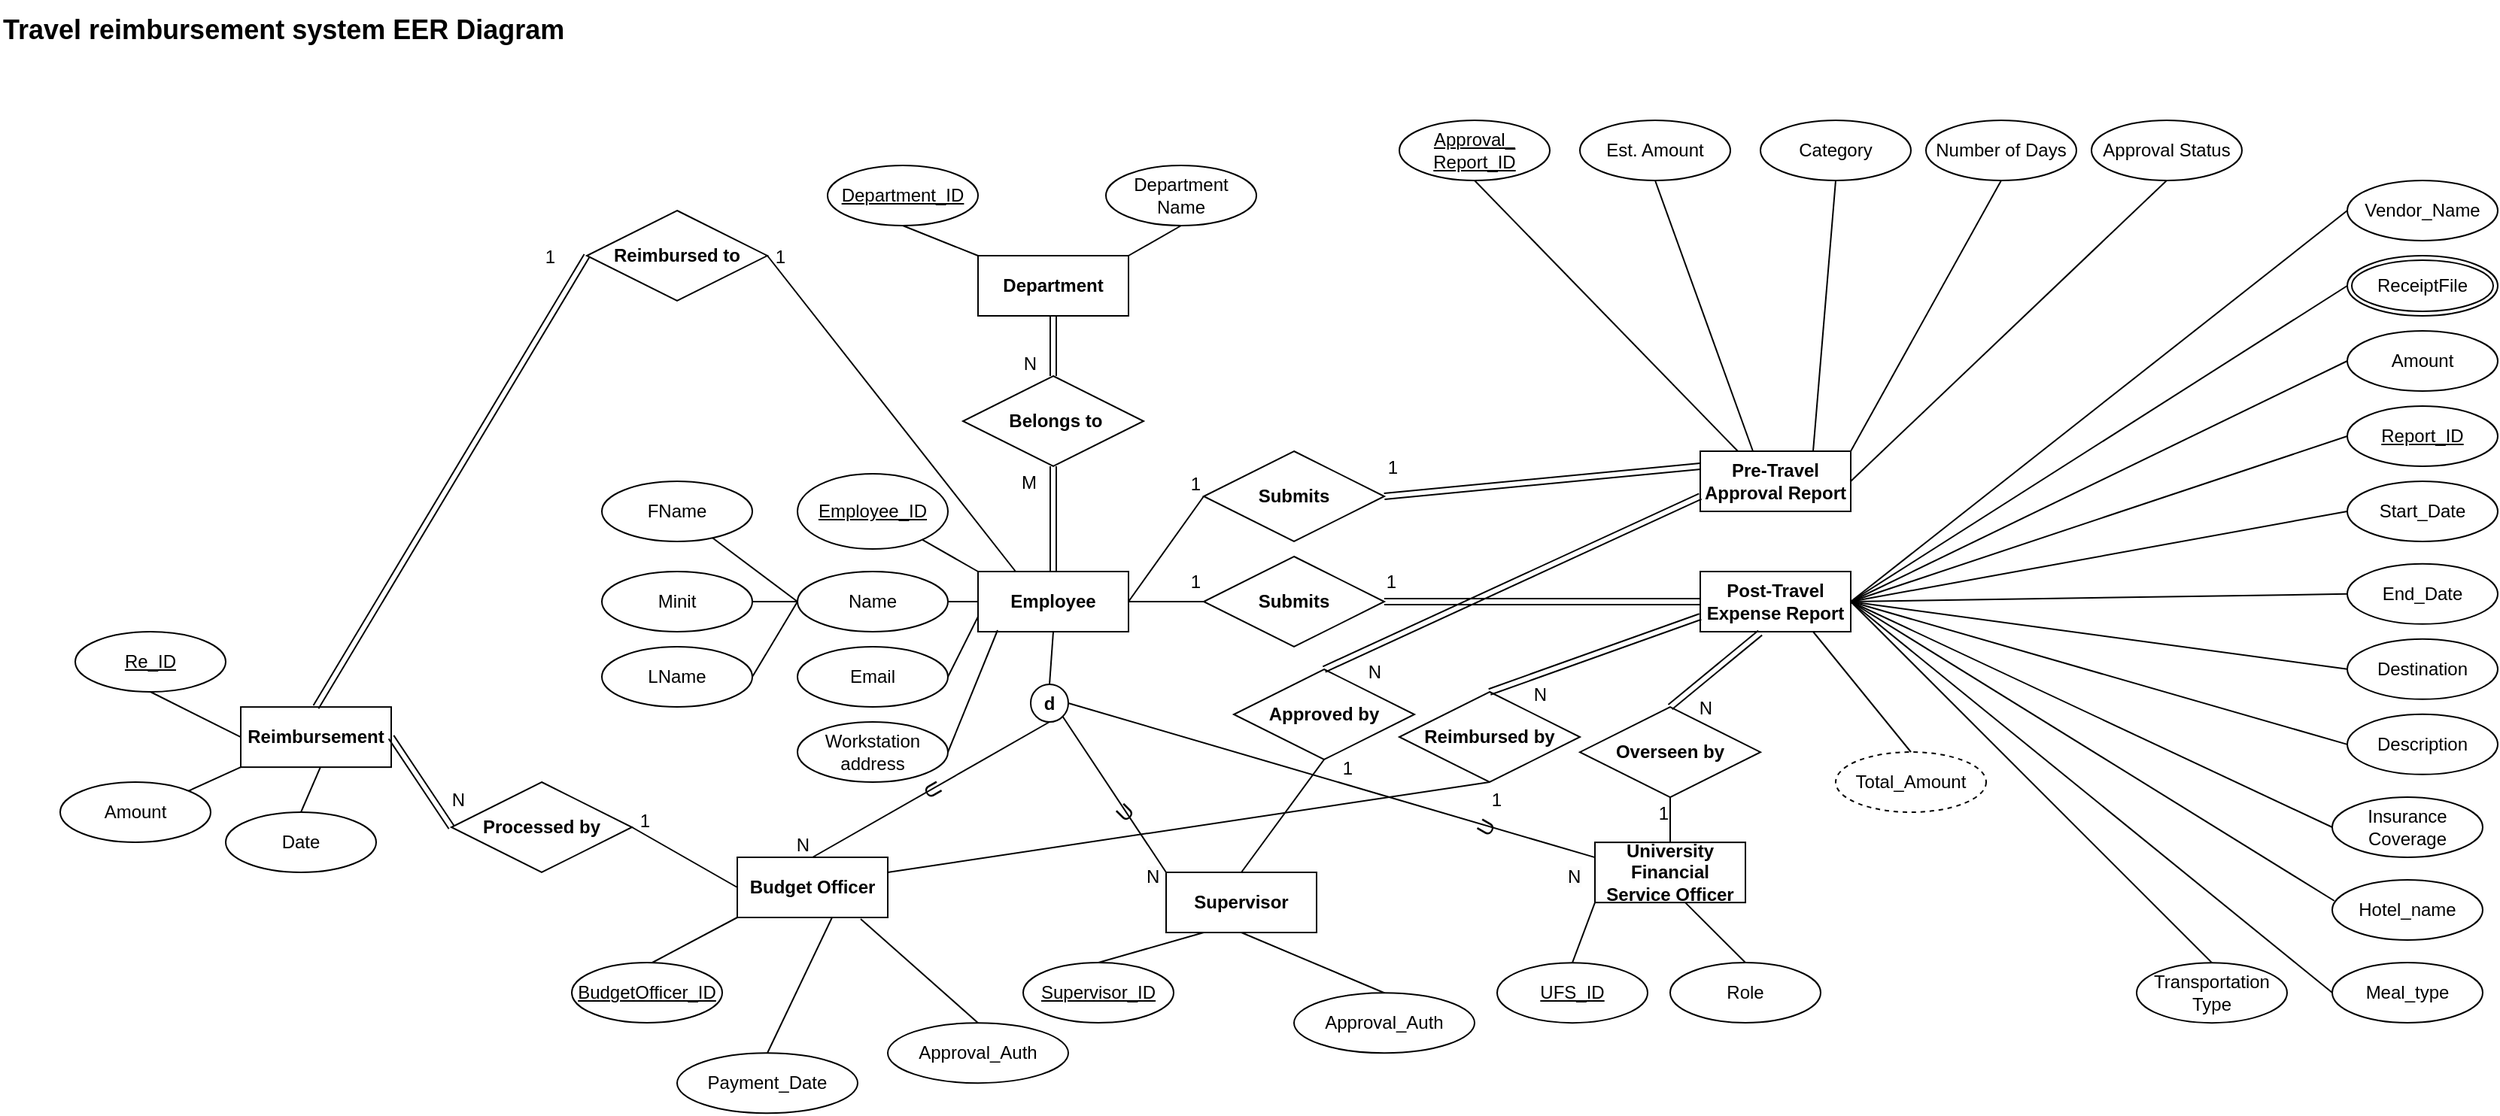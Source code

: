 <mxfile version="27.1.4">
  <diagram id="CxCAbdgytqC9yU9gBDsf" name="Page-1">
    <mxGraphModel grid="1" page="1" gridSize="10" guides="1" tooltips="1" connect="1" arrows="1" fold="1" pageScale="1" pageWidth="1920" pageHeight="1200" math="0" shadow="0">
      <root>
        <mxCell id="0" />
        <mxCell id="1" parent="0" />
        <mxCell id="dPON2WhHWiuS4glyOmXR-19" value="&lt;b&gt;University Financial Service Officer&lt;/b&gt;" style="whiteSpace=wrap;html=1;align=center;" vertex="1" parent="1">
          <mxGeometry x="1090" y="620.07" width="100" height="40" as="geometry" />
        </mxCell>
        <mxCell id="dPON2WhHWiuS4glyOmXR-20" value="&lt;b&gt;Employee&lt;/b&gt;" style="whiteSpace=wrap;html=1;align=center;" vertex="1" parent="1">
          <mxGeometry x="680" y="440" width="100" height="40" as="geometry" />
        </mxCell>
        <mxCell id="dPON2WhHWiuS4glyOmXR-21" value="&lt;b&gt;Budget Officer&lt;/b&gt;" style="whiteSpace=wrap;html=1;align=center;" vertex="1" parent="1">
          <mxGeometry x="520" y="630" width="100" height="40" as="geometry" />
        </mxCell>
        <mxCell id="dPON2WhHWiuS4glyOmXR-22" value="&lt;b&gt;Supervisor&lt;/b&gt;" style="whiteSpace=wrap;html=1;align=center;" vertex="1" parent="1">
          <mxGeometry x="805" y="640" width="100" height="40" as="geometry" />
        </mxCell>
        <mxCell id="dPON2WhHWiuS4glyOmXR-23" value="&lt;b&gt;Post-Travel Expense Report&lt;/b&gt;" style="whiteSpace=wrap;html=1;align=center;" vertex="1" parent="1">
          <mxGeometry x="1160" y="440" width="100" height="40" as="geometry" />
        </mxCell>
        <mxCell id="dPON2WhHWiuS4glyOmXR-27" value="&lt;b&gt;Submits&lt;/b&gt;" style="shape=rhombus;perimeter=rhombusPerimeter;whiteSpace=wrap;html=1;align=center;" vertex="1" parent="1">
          <mxGeometry x="830" y="430" width="120" height="60" as="geometry" />
        </mxCell>
        <mxCell id="dPON2WhHWiuS4glyOmXR-40" value="Employee_ID" style="ellipse;whiteSpace=wrap;html=1;align=center;fontStyle=4;" vertex="1" parent="1">
          <mxGeometry x="560" y="375" width="100" height="50" as="geometry" />
        </mxCell>
        <mxCell id="dPON2WhHWiuS4glyOmXR-41" value="" style="endArrow=none;html=1;rounded=0;entryX=0;entryY=0;entryDx=0;entryDy=0;" edge="1" parent="1" source="dPON2WhHWiuS4glyOmXR-40" target="dPON2WhHWiuS4glyOmXR-20">
          <mxGeometry relative="1" as="geometry">
            <mxPoint x="730" y="400" as="sourcePoint" />
            <mxPoint x="890" y="400" as="targetPoint" />
          </mxGeometry>
        </mxCell>
        <mxCell id="dPON2WhHWiuS4glyOmXR-44" value="" style="endArrow=none;html=1;rounded=0;exitX=0.9;exitY=0.5;exitDx=0;exitDy=0;exitPerimeter=0;" edge="1" parent="1" target="dPON2WhHWiuS4glyOmXR-20">
          <mxGeometry relative="1" as="geometry">
            <mxPoint x="640" y="460" as="sourcePoint" />
            <mxPoint x="820" y="510" as="targetPoint" />
          </mxGeometry>
        </mxCell>
        <mxCell id="dPON2WhHWiuS4glyOmXR-45" value="Name" style="ellipse;whiteSpace=wrap;html=1;align=center;" vertex="1" parent="1">
          <mxGeometry x="560" y="440" width="100" height="40" as="geometry" />
        </mxCell>
        <mxCell id="dPON2WhHWiuS4glyOmXR-46" value="FName" style="ellipse;whiteSpace=wrap;html=1;align=center;" vertex="1" parent="1">
          <mxGeometry x="430" y="380" width="100" height="40" as="geometry" />
        </mxCell>
        <mxCell id="dPON2WhHWiuS4glyOmXR-47" value="Minit" style="ellipse;whiteSpace=wrap;html=1;align=center;" vertex="1" parent="1">
          <mxGeometry x="430" y="440" width="100" height="40" as="geometry" />
        </mxCell>
        <mxCell id="dPON2WhHWiuS4glyOmXR-48" value="LName" style="ellipse;whiteSpace=wrap;html=1;align=center;" vertex="1" parent="1">
          <mxGeometry x="430" y="490" width="100" height="40" as="geometry" />
        </mxCell>
        <mxCell id="dPON2WhHWiuS4glyOmXR-49" value="" style="endArrow=none;html=1;rounded=0;entryX=0;entryY=0.5;entryDx=0;entryDy=0;" edge="1" parent="1" source="dPON2WhHWiuS4glyOmXR-46" target="dPON2WhHWiuS4glyOmXR-45">
          <mxGeometry relative="1" as="geometry">
            <mxPoint x="590" y="500" as="sourcePoint" />
            <mxPoint x="750" y="500" as="targetPoint" />
          </mxGeometry>
        </mxCell>
        <mxCell id="dPON2WhHWiuS4glyOmXR-50" value="" style="endArrow=none;html=1;rounded=0;exitX=1;exitY=0.5;exitDx=0;exitDy=0;" edge="1" parent="1" source="dPON2WhHWiuS4glyOmXR-47" target="dPON2WhHWiuS4glyOmXR-45">
          <mxGeometry relative="1" as="geometry">
            <mxPoint x="511" y="428" as="sourcePoint" />
            <mxPoint x="550" y="490" as="targetPoint" />
            <Array as="points" />
          </mxGeometry>
        </mxCell>
        <mxCell id="dPON2WhHWiuS4glyOmXR-51" value="" style="endArrow=none;html=1;rounded=0;entryX=0;entryY=0.5;entryDx=0;entryDy=0;exitX=1;exitY=0.5;exitDx=0;exitDy=0;" edge="1" parent="1" source="dPON2WhHWiuS4glyOmXR-48" target="dPON2WhHWiuS4glyOmXR-45">
          <mxGeometry relative="1" as="geometry">
            <mxPoint x="540" y="518" as="sourcePoint" />
            <mxPoint x="589" y="560" as="targetPoint" />
          </mxGeometry>
        </mxCell>
        <mxCell id="dPON2WhHWiuS4glyOmXR-52" value="Email" style="ellipse;whiteSpace=wrap;html=1;align=center;" vertex="1" parent="1">
          <mxGeometry x="560" y="490" width="100" height="40" as="geometry" />
        </mxCell>
        <mxCell id="dPON2WhHWiuS4glyOmXR-54" value="Workstation address" style="ellipse;whiteSpace=wrap;html=1;align=center;" vertex="1" parent="1">
          <mxGeometry x="560" y="540" width="100" height="40" as="geometry" />
        </mxCell>
        <mxCell id="dPON2WhHWiuS4glyOmXR-56" value="" style="endArrow=none;html=1;rounded=0;exitX=1;exitY=0.5;exitDx=0;exitDy=0;entryX=0;entryY=0.75;entryDx=0;entryDy=0;" edge="1" parent="1" source="dPON2WhHWiuS4glyOmXR-52" target="dPON2WhHWiuS4glyOmXR-20">
          <mxGeometry relative="1" as="geometry">
            <mxPoint x="580" y="540" as="sourcePoint" />
            <mxPoint x="740" y="540" as="targetPoint" />
          </mxGeometry>
        </mxCell>
        <mxCell id="dPON2WhHWiuS4glyOmXR-57" value="" style="endArrow=none;html=1;rounded=0;exitX=1;exitY=0.5;exitDx=0;exitDy=0;entryX=0.13;entryY=0.975;entryDx=0;entryDy=0;entryPerimeter=0;" edge="1" parent="1" source="dPON2WhHWiuS4glyOmXR-54" target="dPON2WhHWiuS4glyOmXR-20">
          <mxGeometry relative="1" as="geometry">
            <mxPoint x="550" y="579" as="sourcePoint" />
            <mxPoint x="710" y="579" as="targetPoint" />
          </mxGeometry>
        </mxCell>
        <mxCell id="dPON2WhHWiuS4glyOmXR-59" value="" style="endArrow=none;html=1;rounded=0;entryX=0;entryY=0.5;entryDx=0;entryDy=0;" edge="1" parent="1" target="dPON2WhHWiuS4glyOmXR-61">
          <mxGeometry relative="1" as="geometry">
            <mxPoint x="1260" y="460" as="sourcePoint" />
            <mxPoint x="1590" y="470" as="targetPoint" />
          </mxGeometry>
        </mxCell>
        <mxCell id="dPON2WhHWiuS4glyOmXR-61" value="Report_ID" style="ellipse;whiteSpace=wrap;html=1;align=center;fontStyle=4;" vertex="1" parent="1">
          <mxGeometry x="1590" y="330" width="100" height="40" as="geometry" />
        </mxCell>
        <mxCell id="dPON2WhHWiuS4glyOmXR-64" value="Start_Date" style="ellipse;whiteSpace=wrap;html=1;align=center;" vertex="1" parent="1">
          <mxGeometry x="1590" y="380" width="100" height="40" as="geometry" />
        </mxCell>
        <mxCell id="dPON2WhHWiuS4glyOmXR-66" value="End_Date" style="ellipse;whiteSpace=wrap;html=1;align=center;" vertex="1" parent="1">
          <mxGeometry x="1590" y="434.93" width="100" height="40" as="geometry" />
        </mxCell>
        <mxCell id="dPON2WhHWiuS4glyOmXR-67" value="Destination" style="ellipse;whiteSpace=wrap;html=1;align=center;" vertex="1" parent="1">
          <mxGeometry x="1590" y="484.93" width="100" height="40" as="geometry" />
        </mxCell>
        <mxCell id="dPON2WhHWiuS4glyOmXR-68" value="Description" style="ellipse;whiteSpace=wrap;html=1;align=center;" vertex="1" parent="1">
          <mxGeometry x="1590" y="534.93" width="100" height="40" as="geometry" />
        </mxCell>
        <mxCell id="dPON2WhHWiuS4glyOmXR-73" value="" style="endArrow=none;html=1;rounded=0;entryX=0;entryY=0.5;entryDx=0;entryDy=0;" edge="1" parent="1" target="dPON2WhHWiuS4glyOmXR-64">
          <mxGeometry relative="1" as="geometry">
            <mxPoint x="1260" y="460" as="sourcePoint" />
            <mxPoint x="1460" y="459.5" as="targetPoint" />
          </mxGeometry>
        </mxCell>
        <mxCell id="dPON2WhHWiuS4glyOmXR-75" value="" style="endArrow=none;html=1;rounded=0;exitX=1;exitY=0.5;exitDx=0;exitDy=0;entryX=0;entryY=0.5;entryDx=0;entryDy=0;" edge="1" parent="1" source="dPON2WhHWiuS4glyOmXR-23" target="dPON2WhHWiuS4glyOmXR-66">
          <mxGeometry relative="1" as="geometry">
            <mxPoint x="1150" y="549.5" as="sourcePoint" />
            <mxPoint x="1310" y="549.5" as="targetPoint" />
          </mxGeometry>
        </mxCell>
        <mxCell id="dPON2WhHWiuS4glyOmXR-76" value="" style="endArrow=none;html=1;rounded=0;exitX=1;exitY=0.5;exitDx=0;exitDy=0;entryX=0;entryY=0.5;entryDx=0;entryDy=0;" edge="1" parent="1" source="dPON2WhHWiuS4glyOmXR-23" target="dPON2WhHWiuS4glyOmXR-67">
          <mxGeometry relative="1" as="geometry">
            <mxPoint x="1090" y="539" as="sourcePoint" />
            <mxPoint x="1250" y="539" as="targetPoint" />
          </mxGeometry>
        </mxCell>
        <mxCell id="dPON2WhHWiuS4glyOmXR-77" value="" style="endArrow=none;html=1;rounded=0;exitX=1;exitY=0.5;exitDx=0;exitDy=0;entryX=0;entryY=0.5;entryDx=0;entryDy=0;" edge="1" parent="1" source="dPON2WhHWiuS4glyOmXR-23" target="dPON2WhHWiuS4glyOmXR-68">
          <mxGeometry relative="1" as="geometry">
            <mxPoint x="1100" y="520" as="sourcePoint" />
            <mxPoint x="1260" y="520" as="targetPoint" />
          </mxGeometry>
        </mxCell>
        <mxCell id="dPON2WhHWiuS4glyOmXR-87" value="" style="endArrow=none;html=1;rounded=0;entryX=0.5;entryY=0;entryDx=0;entryDy=0;exitX=0.5;exitY=1;exitDx=0;exitDy=0;" edge="1" parent="1" source="BCc5iCwTHxENzhBw9Z0v-34" target="dPON2WhHWiuS4glyOmXR-22">
          <mxGeometry relative="1" as="geometry">
            <mxPoint x="900" y="590" as="sourcePoint" />
            <mxPoint x="1180" y="580" as="targetPoint" />
            <Array as="points" />
          </mxGeometry>
        </mxCell>
        <mxCell id="dPON2WhHWiuS4glyOmXR-88" value="1" style="resizable=0;html=1;whiteSpace=wrap;align=right;verticalAlign=bottom;" connectable="0" vertex="1" parent="dPON2WhHWiuS4glyOmXR-87">
          <mxGeometry x="1" relative="1" as="geometry">
            <mxPoint x="75" y="-60" as="offset" />
          </mxGeometry>
        </mxCell>
        <mxCell id="dPON2WhHWiuS4glyOmXR-90" value="Supervisor_ID" style="ellipse;whiteSpace=wrap;html=1;align=center;fontStyle=4;" vertex="1" parent="1">
          <mxGeometry x="710" y="700" width="100" height="40" as="geometry" />
        </mxCell>
        <mxCell id="dPON2WhHWiuS4glyOmXR-93" value="Approval_Auth" style="ellipse;whiteSpace=wrap;html=1;align=center;" vertex="1" parent="1">
          <mxGeometry x="890" y="720.14" width="120" height="40" as="geometry" />
        </mxCell>
        <mxCell id="dPON2WhHWiuS4glyOmXR-94" value="" style="endArrow=none;html=1;rounded=0;entryX=0.5;entryY=0;entryDx=0;entryDy=0;exitX=0.5;exitY=1;exitDx=0;exitDy=0;" edge="1" parent="1" source="dPON2WhHWiuS4glyOmXR-96" target="dPON2WhHWiuS4glyOmXR-19">
          <mxGeometry relative="1" as="geometry">
            <mxPoint x="1020" y="560.07" as="sourcePoint" />
            <mxPoint x="1070" y="590.07" as="targetPoint" />
          </mxGeometry>
        </mxCell>
        <mxCell id="dPON2WhHWiuS4glyOmXR-95" value="1" style="resizable=0;html=1;whiteSpace=wrap;align=right;verticalAlign=bottom;" connectable="0" vertex="1" parent="dPON2WhHWiuS4glyOmXR-94">
          <mxGeometry x="1" relative="1" as="geometry">
            <mxPoint y="-11" as="offset" />
          </mxGeometry>
        </mxCell>
        <mxCell id="dPON2WhHWiuS4glyOmXR-96" value="&lt;b&gt;Overseen by&lt;/b&gt;" style="shape=rhombus;perimeter=rhombusPerimeter;whiteSpace=wrap;html=1;align=center;" vertex="1" parent="1">
          <mxGeometry x="1080" y="530.07" width="120" height="60" as="geometry" />
        </mxCell>
        <mxCell id="dPON2WhHWiuS4glyOmXR-100" value="UFS_ID" style="ellipse;whiteSpace=wrap;html=1;align=center;fontStyle=4;" vertex="1" parent="1">
          <mxGeometry x="1025" y="700.07" width="100" height="40" as="geometry" />
        </mxCell>
        <mxCell id="dPON2WhHWiuS4glyOmXR-116" value="Role" style="ellipse;whiteSpace=wrap;html=1;align=center;" vertex="1" parent="1">
          <mxGeometry x="1140" y="700" width="100" height="40" as="geometry" />
        </mxCell>
        <mxCell id="dPON2WhHWiuS4glyOmXR-150" value="BudgetOfficer_ID" style="ellipse;whiteSpace=wrap;html=1;align=center;fontStyle=4;" vertex="1" parent="1">
          <mxGeometry x="410" y="700" width="100" height="40" as="geometry" />
        </mxCell>
        <mxCell id="dPON2WhHWiuS4glyOmXR-152" value="Approval_Auth" style="ellipse;whiteSpace=wrap;html=1;align=center;" vertex="1" parent="1">
          <mxGeometry x="620" y="740.07" width="120" height="40" as="geometry" />
        </mxCell>
        <mxCell id="pXS2U-On0aij9POO2QEW-3" value="&lt;b&gt;d&lt;/b&gt;" style="ellipse;whiteSpace=wrap;html=1;aspect=fixed;" vertex="1" parent="1">
          <mxGeometry x="715" y="515" width="25" height="25" as="geometry" />
        </mxCell>
        <mxCell id="pXS2U-On0aij9POO2QEW-9" value="" style="endArrow=none;html=1;rounded=0;exitX=0.5;exitY=1;exitDx=0;exitDy=0;entryX=0.5;entryY=0;entryDx=0;entryDy=0;" edge="1" parent="1" source="pXS2U-On0aij9POO2QEW-3" target="dPON2WhHWiuS4glyOmXR-21">
          <mxGeometry relative="1" as="geometry">
            <mxPoint x="1209" y="399" as="sourcePoint" />
            <mxPoint x="800" y="560" as="targetPoint" />
          </mxGeometry>
        </mxCell>
        <mxCell id="pXS2U-On0aij9POO2QEW-10" value="" style="resizable=0;html=1;whiteSpace=wrap;align=left;verticalAlign=bottom;" connectable="0" vertex="1" parent="pXS2U-On0aij9POO2QEW-9">
          <mxGeometry x="-1" relative="1" as="geometry" />
        </mxCell>
        <mxCell id="pXS2U-On0aij9POO2QEW-11" value="N" style="resizable=0;html=1;whiteSpace=wrap;align=right;verticalAlign=bottom;" connectable="0" vertex="1" parent="pXS2U-On0aij9POO2QEW-9">
          <mxGeometry x="1" relative="1" as="geometry" />
        </mxCell>
        <mxCell id="pXS2U-On0aij9POO2QEW-12" value="" style="endArrow=none;html=1;rounded=0;entryX=0;entryY=0;entryDx=0;entryDy=0;" edge="1" parent="1" target="dPON2WhHWiuS4glyOmXR-22">
          <mxGeometry relative="1" as="geometry">
            <mxPoint x="736" y="536" as="sourcePoint" />
            <mxPoint x="1120" y="720" as="targetPoint" />
          </mxGeometry>
        </mxCell>
        <mxCell id="pXS2U-On0aij9POO2QEW-13" value="&lt;font style=&quot;font-size: 14px;&quot;&gt;U&lt;/font&gt;" style="text;html=1;align=center;verticalAlign=middle;whiteSpace=wrap;rounded=0;rotation=60;" vertex="1" parent="1">
          <mxGeometry x="610" y="550.07" width="80" height="70" as="geometry" />
        </mxCell>
        <mxCell id="BCc5iCwTHxENzhBw9Z0v-1" value="&lt;b&gt;&amp;nbsp;Belongs to&lt;/b&gt;" style="shape=rhombus;perimeter=rhombusPerimeter;whiteSpace=wrap;html=1;align=center;" vertex="1" parent="1">
          <mxGeometry x="670" y="310" width="120" height="60" as="geometry" />
        </mxCell>
        <mxCell id="BCc5iCwTHxENzhBw9Z0v-7" value="&lt;b&gt;Department&lt;/b&gt;" style="whiteSpace=wrap;html=1;align=center;" vertex="1" parent="1">
          <mxGeometry x="680" y="230" width="100" height="40" as="geometry" />
        </mxCell>
        <mxCell id="BCc5iCwTHxENzhBw9Z0v-8" value="&lt;u&gt;Department_ID&lt;/u&gt;" style="ellipse;whiteSpace=wrap;html=1;align=center;" vertex="1" parent="1">
          <mxGeometry x="580" y="170" width="100" height="40" as="geometry" />
        </mxCell>
        <mxCell id="BCc5iCwTHxENzhBw9Z0v-9" value="Department&lt;div&gt;Name&lt;/div&gt;" style="ellipse;whiteSpace=wrap;html=1;align=center;" vertex="1" parent="1">
          <mxGeometry x="765" y="170" width="100" height="40" as="geometry" />
        </mxCell>
        <mxCell id="BCc5iCwTHxENzhBw9Z0v-12" value="" style="endArrow=none;html=1;rounded=0;entryX=0.5;entryY=1;entryDx=0;entryDy=0;exitX=1;exitY=0;exitDx=0;exitDy=0;" edge="1" parent="1" source="BCc5iCwTHxENzhBw9Z0v-7" target="BCc5iCwTHxENzhBw9Z0v-9">
          <mxGeometry relative="1" as="geometry">
            <mxPoint x="780" y="290" as="sourcePoint" />
            <mxPoint x="940" y="290" as="targetPoint" />
          </mxGeometry>
        </mxCell>
        <mxCell id="BCc5iCwTHxENzhBw9Z0v-13" value="" style="endArrow=none;html=1;rounded=0;entryX=0.5;entryY=1;entryDx=0;entryDy=0;exitX=0;exitY=0;exitDx=0;exitDy=0;" edge="1" parent="1" source="BCc5iCwTHxENzhBw9Z0v-7" target="BCc5iCwTHxENzhBw9Z0v-8">
          <mxGeometry relative="1" as="geometry">
            <mxPoint x="790" y="240" as="sourcePoint" />
            <mxPoint x="825" y="220" as="targetPoint" />
          </mxGeometry>
        </mxCell>
        <mxCell id="BCc5iCwTHxENzhBw9Z0v-14" value="" style="endArrow=none;html=1;rounded=0;exitX=1;exitY=0.5;exitDx=0;exitDy=0;entryX=0;entryY=1;entryDx=0;entryDy=0;" edge="1" parent="1" target="dPON2WhHWiuS4glyOmXR-21">
          <mxGeometry relative="1" as="geometry">
            <mxPoint x="463.5" y="700" as="sourcePoint" />
            <mxPoint x="496.5" y="619" as="targetPoint" />
          </mxGeometry>
        </mxCell>
        <mxCell id="BCc5iCwTHxENzhBw9Z0v-16" value="" style="endArrow=none;html=1;rounded=0;exitX=0.5;exitY=0;exitDx=0;exitDy=0;entryX=0.82;entryY=1.025;entryDx=0;entryDy=0;entryPerimeter=0;" edge="1" parent="1" source="dPON2WhHWiuS4glyOmXR-152" target="dPON2WhHWiuS4glyOmXR-21">
          <mxGeometry relative="1" as="geometry">
            <mxPoint x="483.5" y="720" as="sourcePoint" />
            <mxPoint x="540" y="690" as="targetPoint" />
          </mxGeometry>
        </mxCell>
        <mxCell id="BCc5iCwTHxENzhBw9Z0v-31" value="&lt;font style=&quot;font-size: 14px;&quot;&gt;U&lt;/font&gt;" style="text;html=1;align=center;verticalAlign=middle;whiteSpace=wrap;rounded=0;rotation=-45;" vertex="1" parent="1">
          <mxGeometry x="745" y="565" width="65" height="70" as="geometry" />
        </mxCell>
        <mxCell id="BCc5iCwTHxENzhBw9Z0v-34" value="&lt;b&gt;Approved by&lt;/b&gt;" style="shape=rhombus;perimeter=rhombusPerimeter;whiteSpace=wrap;html=1;align=center;" vertex="1" parent="1">
          <mxGeometry x="850" y="505" width="120" height="60" as="geometry" />
        </mxCell>
        <mxCell id="BCc5iCwTHxENzhBw9Z0v-39" value="" style="endArrow=none;html=1;rounded=0;exitX=0.5;exitY=0;exitDx=0;exitDy=0;entryX=0.25;entryY=1;entryDx=0;entryDy=0;" edge="1" parent="1" source="dPON2WhHWiuS4glyOmXR-90" target="dPON2WhHWiuS4glyOmXR-22">
          <mxGeometry relative="1" as="geometry">
            <mxPoint x="650" y="760" as="sourcePoint" />
            <mxPoint x="612" y="681" as="targetPoint" />
          </mxGeometry>
        </mxCell>
        <mxCell id="BCc5iCwTHxENzhBw9Z0v-43" value="&lt;span style=&quot;color: rgb(0, 0, 0); font-family: Helvetica; font-size: 12px; font-style: normal; font-variant-ligatures: normal; font-variant-caps: normal; font-weight: 400; letter-spacing: normal; orphans: 2; text-align: right; text-indent: 0px; text-transform: none; widows: 2; word-spacing: 0px; -webkit-text-stroke-width: 0px; white-space: nowrap; background-color: rgb(251, 251, 251); text-decoration-thickness: initial; text-decoration-style: initial; text-decoration-color: initial; float: none; display: inline !important;&quot;&gt;N&lt;/span&gt;" style="text;whiteSpace=wrap;html=1;" vertex="1" parent="1">
          <mxGeometry x="790" y="628.74" width="40" height="40" as="geometry" />
        </mxCell>
        <mxCell id="BCc5iCwTHxENzhBw9Z0v-44" value="" style="resizable=0;html=1;whiteSpace=wrap;align=right;verticalAlign=bottom;" connectable="0" vertex="1" parent="1">
          <mxGeometry x="579.707" y="640.137" as="geometry">
            <mxPoint x="5" y="9" as="offset" />
          </mxGeometry>
        </mxCell>
        <mxCell id="BCc5iCwTHxENzhBw9Z0v-47" value="" style="endArrow=none;html=1;rounded=0;exitX=0.5;exitY=0;exitDx=0;exitDy=0;entryX=0.5;entryY=1;entryDx=0;entryDy=0;" edge="1" parent="1" source="dPON2WhHWiuS4glyOmXR-93" target="dPON2WhHWiuS4glyOmXR-22">
          <mxGeometry relative="1" as="geometry">
            <mxPoint x="820" y="760" as="sourcePoint" />
            <mxPoint x="858" y="678" as="targetPoint" />
          </mxGeometry>
        </mxCell>
        <mxCell id="BCc5iCwTHxENzhBw9Z0v-50" value="" style="endArrow=none;html=1;rounded=0;exitX=1;exitY=0.5;exitDx=0;exitDy=0;" edge="1" parent="1" source="dPON2WhHWiuS4glyOmXR-20" target="dPON2WhHWiuS4glyOmXR-27">
          <mxGeometry relative="1" as="geometry">
            <mxPoint x="870" y="560" as="sourcePoint" />
            <mxPoint x="1030" y="560" as="targetPoint" />
          </mxGeometry>
        </mxCell>
        <mxCell id="BCc5iCwTHxENzhBw9Z0v-51" value="1" style="resizable=0;html=1;whiteSpace=wrap;align=right;verticalAlign=bottom;" connectable="0" vertex="1" parent="BCc5iCwTHxENzhBw9Z0v-50">
          <mxGeometry x="1" relative="1" as="geometry">
            <mxPoint x="-1" y="-5" as="offset" />
          </mxGeometry>
        </mxCell>
        <mxCell id="BCc5iCwTHxENzhBw9Z0v-54" value="" style="endArrow=none;html=1;rounded=0;exitX=0;exitY=1;exitDx=0;exitDy=0;entryX=0.5;entryY=0;entryDx=0;entryDy=0;" edge="1" parent="1" source="dPON2WhHWiuS4glyOmXR-19" target="dPON2WhHWiuS4glyOmXR-100">
          <mxGeometry relative="1" as="geometry">
            <mxPoint x="800" y="710.07" as="sourcePoint" />
            <mxPoint x="960" y="710.07" as="targetPoint" />
          </mxGeometry>
        </mxCell>
        <mxCell id="BCc5iCwTHxENzhBw9Z0v-57" value="" style="endArrow=none;html=1;rounded=0;entryX=0.5;entryY=0;entryDx=0;entryDy=0;" edge="1" parent="1" target="dPON2WhHWiuS4glyOmXR-116">
          <mxGeometry relative="1" as="geometry">
            <mxPoint x="1150" y="660.07" as="sourcePoint" />
            <mxPoint x="1110" y="710.07" as="targetPoint" />
          </mxGeometry>
        </mxCell>
        <mxCell id="BCc5iCwTHxENzhBw9Z0v-165" value="" style="endArrow=none;html=1;rounded=0;entryX=0.5;entryY=0;entryDx=0;entryDy=0;" edge="1" parent="1">
          <mxGeometry relative="1" as="geometry">
            <mxPoint x="583" y="670" as="sourcePoint" />
            <mxPoint x="540" y="760.14" as="targetPoint" />
          </mxGeometry>
        </mxCell>
        <mxCell id="BCc5iCwTHxENzhBw9Z0v-172" value="Payment_Date" style="ellipse;whiteSpace=wrap;html=1;align=center;" vertex="1" parent="1">
          <mxGeometry x="480" y="760.14" width="120" height="40" as="geometry" />
        </mxCell>
        <mxCell id="BCc5iCwTHxENzhBw9Z0v-184" value="Total_Amount" style="ellipse;whiteSpace=wrap;html=1;align=center;dashed=1;" vertex="1" parent="1">
          <mxGeometry x="1250" y="560" width="100" height="40" as="geometry" />
        </mxCell>
        <mxCell id="BCc5iCwTHxENzhBw9Z0v-186" value="" style="endArrow=none;html=1;rounded=0;exitX=0.75;exitY=1;exitDx=0;exitDy=0;entryX=0.5;entryY=0;entryDx=0;entryDy=0;" edge="1" parent="1" source="dPON2WhHWiuS4glyOmXR-23" target="BCc5iCwTHxENzhBw9Z0v-184">
          <mxGeometry relative="1" as="geometry">
            <mxPoint x="835" y="970" as="sourcePoint" />
            <mxPoint x="845" y="1023" as="targetPoint" />
          </mxGeometry>
        </mxCell>
        <mxCell id="vq4TZRUGFPDI1EXtJv9L-1" value="" style="endArrow=none;html=1;rounded=0;exitX=0.5;exitY=1;exitDx=0;exitDy=0;entryX=0.5;entryY=0;entryDx=0;entryDy=0;" edge="1" parent="1" source="dPON2WhHWiuS4glyOmXR-20" target="pXS2U-On0aij9POO2QEW-3">
          <mxGeometry relative="1" as="geometry">
            <mxPoint x="1100" y="490" as="sourcePoint" />
            <mxPoint x="1260" y="490" as="targetPoint" />
          </mxGeometry>
        </mxCell>
        <mxCell id="vq4TZRUGFPDI1EXtJv9L-5" value="Amount" style="ellipse;whiteSpace=wrap;html=1;align=center;" vertex="1" parent="1">
          <mxGeometry x="1590" y="280" width="100" height="40" as="geometry" />
        </mxCell>
        <mxCell id="vq4TZRUGFPDI1EXtJv9L-6" value="&lt;b&gt;Pre-Travel Approval Report&lt;/b&gt;" style="whiteSpace=wrap;html=1;align=center;" vertex="1" parent="1">
          <mxGeometry x="1160" y="360" width="100" height="40" as="geometry" />
        </mxCell>
        <mxCell id="vq4TZRUGFPDI1EXtJv9L-29" value="" style="endArrow=none;html=1;rounded=0;entryX=0.013;entryY=0.347;entryDx=0;entryDy=0;exitX=1;exitY=0.5;exitDx=0;exitDy=0;entryPerimeter=0;" edge="1" parent="1" source="dPON2WhHWiuS4glyOmXR-23" target="RIepBf3kkHJ-XKtAT26h-1">
          <mxGeometry relative="1" as="geometry">
            <mxPoint x="1560" y="700" as="sourcePoint" />
            <mxPoint x="1905" y="103" as="targetPoint" />
          </mxGeometry>
        </mxCell>
        <mxCell id="vq4TZRUGFPDI1EXtJv9L-32" value="Vendor_Name" style="ellipse;whiteSpace=wrap;html=1;align=center;" vertex="1" parent="1">
          <mxGeometry x="1590" y="180.0" width="100" height="40" as="geometry" />
        </mxCell>
        <mxCell id="vq4TZRUGFPDI1EXtJv9L-50" value="Insurance Coverage" style="ellipse;whiteSpace=wrap;html=1;align=center;" vertex="1" parent="1">
          <mxGeometry x="1580" y="590.0" width="100" height="40" as="geometry" />
        </mxCell>
        <mxCell id="vq4TZRUGFPDI1EXtJv9L-53" value="" style="endArrow=none;html=1;rounded=0;entryX=0;entryY=0.5;entryDx=0;entryDy=0;" edge="1" parent="1" target="vq4TZRUGFPDI1EXtJv9L-50">
          <mxGeometry relative="1" as="geometry">
            <mxPoint x="1260" y="460" as="sourcePoint" />
            <mxPoint x="1590" y="565" as="targetPoint" />
          </mxGeometry>
        </mxCell>
        <mxCell id="vq4TZRUGFPDI1EXtJv9L-56" value="" style="endArrow=none;html=1;rounded=0;entryX=0;entryY=0.5;entryDx=0;entryDy=0;" edge="1" parent="1" target="vq4TZRUGFPDI1EXtJv9L-32">
          <mxGeometry relative="1" as="geometry">
            <mxPoint x="1260" y="460" as="sourcePoint" />
            <mxPoint x="1465" y="230" as="targetPoint" />
          </mxGeometry>
        </mxCell>
        <mxCell id="vq4TZRUGFPDI1EXtJv9L-61" value="ReceiptFile" style="ellipse;shape=doubleEllipse;margin=3;whiteSpace=wrap;html=1;align=center;" vertex="1" parent="1">
          <mxGeometry x="1590" y="230" width="100" height="40" as="geometry" />
        </mxCell>
        <mxCell id="vq4TZRUGFPDI1EXtJv9L-64" value="" style="endArrow=none;html=1;rounded=0;entryX=0;entryY=0.5;entryDx=0;entryDy=0;" edge="1" parent="1" target="vq4TZRUGFPDI1EXtJv9L-5">
          <mxGeometry relative="1" as="geometry">
            <mxPoint x="1260" y="460" as="sourcePoint" />
            <mxPoint x="1590" y="310" as="targetPoint" />
          </mxGeometry>
        </mxCell>
        <mxCell id="vq4TZRUGFPDI1EXtJv9L-79" value="" style="endArrow=none;html=1;rounded=0;entryX=0;entryY=0.5;entryDx=0;entryDy=0;" edge="1" parent="1" target="vq4TZRUGFPDI1EXtJv9L-61">
          <mxGeometry relative="1" as="geometry">
            <mxPoint x="1260" y="460" as="sourcePoint" />
            <mxPoint x="1590" y="260" as="targetPoint" />
          </mxGeometry>
        </mxCell>
        <mxCell id="vq4TZRUGFPDI1EXtJv9L-80" value="" style="endArrow=none;html=1;rounded=0;entryX=0;entryY=0.25;entryDx=0;entryDy=0;exitX=1;exitY=0.5;exitDx=0;exitDy=0;" edge="1" parent="1" source="pXS2U-On0aij9POO2QEW-3" target="dPON2WhHWiuS4glyOmXR-19">
          <mxGeometry relative="1" as="geometry">
            <mxPoint x="985.5" y="538.07" as="sourcePoint" />
            <mxPoint x="1054.5" y="632.07" as="targetPoint" />
          </mxGeometry>
        </mxCell>
        <mxCell id="vq4TZRUGFPDI1EXtJv9L-81" value="&lt;font style=&quot;font-size: 14px;&quot;&gt;U&lt;/font&gt;" style="text;html=1;align=center;verticalAlign=middle;whiteSpace=wrap;rounded=0;rotation=-60;" vertex="1" parent="1">
          <mxGeometry x="985" y="575" width="65" height="70" as="geometry" />
        </mxCell>
        <mxCell id="vq4TZRUGFPDI1EXtJv9L-84" value="Number of Days" style="ellipse;whiteSpace=wrap;html=1;align=center;" vertex="1" parent="1">
          <mxGeometry x="1310" y="140" width="100" height="40" as="geometry" />
        </mxCell>
        <mxCell id="vq4TZRUGFPDI1EXtJv9L-85" value="Category" style="ellipse;whiteSpace=wrap;html=1;align=center;" vertex="1" parent="1">
          <mxGeometry x="1200" y="140" width="100" height="40" as="geometry" />
        </mxCell>
        <mxCell id="vq4TZRUGFPDI1EXtJv9L-87" value="Est. Amount" style="ellipse;whiteSpace=wrap;html=1;align=center;" vertex="1" parent="1">
          <mxGeometry x="1080" y="140" width="100" height="40" as="geometry" />
        </mxCell>
        <mxCell id="vq4TZRUGFPDI1EXtJv9L-88" value="&lt;u&gt;Approval_&lt;/u&gt;&lt;div&gt;&lt;u&gt;Report_ID&lt;/u&gt;&lt;/div&gt;" style="ellipse;whiteSpace=wrap;html=1;align=center;" vertex="1" parent="1">
          <mxGeometry x="960" y="140" width="100" height="40" as="geometry" />
        </mxCell>
        <mxCell id="vq4TZRUGFPDI1EXtJv9L-92" value="" style="endArrow=none;html=1;rounded=0;entryX=0.5;entryY=1;entryDx=0;entryDy=0;exitX=0.25;exitY=0;exitDx=0;exitDy=0;" edge="1" parent="1" source="vq4TZRUGFPDI1EXtJv9L-6" target="vq4TZRUGFPDI1EXtJv9L-88">
          <mxGeometry relative="1" as="geometry">
            <mxPoint x="1270" y="470" as="sourcePoint" />
            <mxPoint x="1475" y="251" as="targetPoint" />
          </mxGeometry>
        </mxCell>
        <mxCell id="vq4TZRUGFPDI1EXtJv9L-93" value="" style="endArrow=none;html=1;rounded=0;entryX=0.5;entryY=1;entryDx=0;entryDy=0;" edge="1" parent="1" target="vq4TZRUGFPDI1EXtJv9L-87">
          <mxGeometry relative="1" as="geometry">
            <mxPoint x="1195" y="360" as="sourcePoint" />
            <mxPoint x="1260" y="130" as="targetPoint" />
          </mxGeometry>
        </mxCell>
        <mxCell id="vq4TZRUGFPDI1EXtJv9L-95" value="" style="endArrow=none;html=1;rounded=0;entryX=0.5;entryY=1;entryDx=0;entryDy=0;exitX=0.75;exitY=0;exitDx=0;exitDy=0;" edge="1" parent="1" source="vq4TZRUGFPDI1EXtJv9L-6" target="vq4TZRUGFPDI1EXtJv9L-85">
          <mxGeometry relative="1" as="geometry">
            <mxPoint x="1215" y="390" as="sourcePoint" />
            <mxPoint x="1280" y="150" as="targetPoint" />
          </mxGeometry>
        </mxCell>
        <mxCell id="vq4TZRUGFPDI1EXtJv9L-96" value="" style="endArrow=none;html=1;rounded=0;entryX=0.5;entryY=1;entryDx=0;entryDy=0;exitX=1;exitY=0;exitDx=0;exitDy=0;" edge="1" parent="1" source="vq4TZRUGFPDI1EXtJv9L-6" target="vq4TZRUGFPDI1EXtJv9L-84">
          <mxGeometry relative="1" as="geometry">
            <mxPoint x="1225" y="400" as="sourcePoint" />
            <mxPoint x="1290" y="160" as="targetPoint" />
          </mxGeometry>
        </mxCell>
        <mxCell id="vq4TZRUGFPDI1EXtJv9L-101" value="&lt;b&gt;Reimbursed by&lt;/b&gt;" style="shape=rhombus;perimeter=rhombusPerimeter;whiteSpace=wrap;html=1;align=center;" vertex="1" parent="1">
          <mxGeometry x="960" y="520" width="120" height="60" as="geometry" />
        </mxCell>
        <mxCell id="vq4TZRUGFPDI1EXtJv9L-104" value="" style="endArrow=none;html=1;rounded=0;entryX=1;entryY=0.25;entryDx=0;entryDy=0;exitX=0.5;exitY=1;exitDx=0;exitDy=0;" edge="1" parent="1" source="vq4TZRUGFPDI1EXtJv9L-101" target="dPON2WhHWiuS4glyOmXR-21">
          <mxGeometry relative="1" as="geometry">
            <mxPoint x="865" y="590" as="sourcePoint" />
            <mxPoint x="865" y="640" as="targetPoint" />
            <Array as="points" />
          </mxGeometry>
        </mxCell>
        <mxCell id="vq4TZRUGFPDI1EXtJv9L-105" value="1" style="resizable=0;html=1;whiteSpace=wrap;align=right;verticalAlign=bottom;" connectable="0" vertex="1" parent="vq4TZRUGFPDI1EXtJv9L-104">
          <mxGeometry x="1" relative="1" as="geometry">
            <mxPoint x="410" y="-40" as="offset" />
          </mxGeometry>
        </mxCell>
        <mxCell id="vq4TZRUGFPDI1EXtJv9L-112" value="Approval Status" style="ellipse;whiteSpace=wrap;html=1;align=center;" vertex="1" parent="1">
          <mxGeometry x="1420" y="140" width="100" height="40" as="geometry" />
        </mxCell>
        <mxCell id="vq4TZRUGFPDI1EXtJv9L-113" value="" style="endArrow=none;html=1;rounded=0;entryX=0.5;entryY=1;entryDx=0;entryDy=0;exitX=1;exitY=0.5;exitDx=0;exitDy=0;" edge="1" parent="1" source="vq4TZRUGFPDI1EXtJv9L-6" target="vq4TZRUGFPDI1EXtJv9L-112">
          <mxGeometry relative="1" as="geometry">
            <mxPoint x="1270" y="370" as="sourcePoint" />
            <mxPoint x="1525" y="114" as="targetPoint" />
          </mxGeometry>
        </mxCell>
        <mxCell id="RIepBf3kkHJ-XKtAT26h-1" value="Hotel_name" style="ellipse;whiteSpace=wrap;html=1;align=center;" vertex="1" parent="1">
          <mxGeometry x="1580" y="645.0" width="100" height="40" as="geometry" />
        </mxCell>
        <mxCell id="RIepBf3kkHJ-XKtAT26h-2" value="Meal_type" style="ellipse;whiteSpace=wrap;html=1;align=center;" vertex="1" parent="1">
          <mxGeometry x="1580" y="700.0" width="100" height="40" as="geometry" />
        </mxCell>
        <mxCell id="RIepBf3kkHJ-XKtAT26h-3" value="" style="endArrow=none;html=1;rounded=0;entryX=0;entryY=0.5;entryDx=0;entryDy=0;" edge="1" parent="1" target="RIepBf3kkHJ-XKtAT26h-2">
          <mxGeometry relative="1" as="geometry">
            <mxPoint x="1260" y="460" as="sourcePoint" />
            <mxPoint x="1591" y="669" as="targetPoint" />
          </mxGeometry>
        </mxCell>
        <mxCell id="RIepBf3kkHJ-XKtAT26h-4" value="Transportation&lt;div&gt;Type&lt;/div&gt;" style="ellipse;whiteSpace=wrap;html=1;align=center;" vertex="1" parent="1">
          <mxGeometry x="1450" y="700.07" width="100" height="40" as="geometry" />
        </mxCell>
        <mxCell id="RIepBf3kkHJ-XKtAT26h-5" value="" style="endArrow=none;html=1;rounded=0;entryX=0.5;entryY=0;entryDx=0;entryDy=0;exitX=1;exitY=0.5;exitDx=0;exitDy=0;" edge="1" parent="1" source="dPON2WhHWiuS4glyOmXR-23" target="RIepBf3kkHJ-XKtAT26h-4">
          <mxGeometry relative="1" as="geometry">
            <mxPoint x="1270" y="470" as="sourcePoint" />
            <mxPoint x="1590" y="730" as="targetPoint" />
          </mxGeometry>
        </mxCell>
        <mxCell id="RIepBf3kkHJ-XKtAT26h-7" value="&lt;span style=&quot;color: rgb(0, 0, 0); font-family: Helvetica; font-size: 12px; font-style: normal; font-variant-ligatures: normal; font-variant-caps: normal; font-weight: 400; letter-spacing: normal; orphans: 2; text-align: right; text-indent: 0px; text-transform: none; widows: 2; word-spacing: 0px; -webkit-text-stroke-width: 0px; white-space: nowrap; background-color: rgb(251, 251, 251); text-decoration-thickness: initial; text-decoration-style: initial; text-decoration-color: initial; float: none; display: inline !important;&quot;&gt;N&lt;/span&gt;" style="text;whiteSpace=wrap;html=1;" vertex="1" parent="1">
          <mxGeometry x="1070" y="628.74" width="40" height="40" as="geometry" />
        </mxCell>
        <mxCell id="RIepBf3kkHJ-XKtAT26h-8" value="&lt;b&gt;Submits&lt;/b&gt;" style="shape=rhombus;perimeter=rhombusPerimeter;whiteSpace=wrap;html=1;align=center;" vertex="1" parent="1">
          <mxGeometry x="830" y="360" width="120" height="60" as="geometry" />
        </mxCell>
        <mxCell id="RIepBf3kkHJ-XKtAT26h-9" value="" style="endArrow=none;html=1;rounded=0;exitX=1;exitY=0.5;exitDx=0;exitDy=0;entryX=0;entryY=0.5;entryDx=0;entryDy=0;" edge="1" parent="1" source="dPON2WhHWiuS4glyOmXR-20" target="RIepBf3kkHJ-XKtAT26h-8">
          <mxGeometry relative="1" as="geometry">
            <mxPoint x="790" y="470" as="sourcePoint" />
            <mxPoint x="840" y="470" as="targetPoint" />
          </mxGeometry>
        </mxCell>
        <mxCell id="RIepBf3kkHJ-XKtAT26h-10" value="1" style="resizable=0;html=1;whiteSpace=wrap;align=right;verticalAlign=bottom;" connectable="0" vertex="1" parent="RIepBf3kkHJ-XKtAT26h-9">
          <mxGeometry x="1" relative="1" as="geometry">
            <mxPoint as="offset" />
          </mxGeometry>
        </mxCell>
        <mxCell id="RIepBf3kkHJ-XKtAT26h-14" value="" style="shape=link;html=1;rounded=0;entryX=0;entryY=0.25;entryDx=0;entryDy=0;exitX=1;exitY=0.5;exitDx=0;exitDy=0;" edge="1" parent="1" source="RIepBf3kkHJ-XKtAT26h-8" target="vq4TZRUGFPDI1EXtJv9L-6">
          <mxGeometry relative="1" as="geometry">
            <mxPoint x="830" y="450" as="sourcePoint" />
            <mxPoint x="990" y="450" as="targetPoint" />
          </mxGeometry>
        </mxCell>
        <mxCell id="RIepBf3kkHJ-XKtAT26h-15" value="1" style="resizable=0;html=1;whiteSpace=wrap;align=right;verticalAlign=bottom;" connectable="0" vertex="1" parent="RIepBf3kkHJ-XKtAT26h-14">
          <mxGeometry x="1" relative="1" as="geometry">
            <mxPoint x="-200" y="10" as="offset" />
          </mxGeometry>
        </mxCell>
        <mxCell id="RIepBf3kkHJ-XKtAT26h-16" value="" style="shape=link;html=1;rounded=0;entryX=0;entryY=0.5;entryDx=0;entryDy=0;exitX=1;exitY=0.5;exitDx=0;exitDy=0;" edge="1" parent="1" source="dPON2WhHWiuS4glyOmXR-27" target="dPON2WhHWiuS4glyOmXR-23">
          <mxGeometry relative="1" as="geometry">
            <mxPoint x="960" y="400" as="sourcePoint" />
            <mxPoint x="1170" y="380" as="targetPoint" />
          </mxGeometry>
        </mxCell>
        <mxCell id="RIepBf3kkHJ-XKtAT26h-17" value="1" style="resizable=0;html=1;whiteSpace=wrap;align=right;verticalAlign=bottom;" connectable="0" vertex="1" parent="RIepBf3kkHJ-XKtAT26h-16">
          <mxGeometry x="1" relative="1" as="geometry">
            <mxPoint x="-201" y="-5" as="offset" />
          </mxGeometry>
        </mxCell>
        <mxCell id="RIepBf3kkHJ-XKtAT26h-18" value="" style="shape=link;html=1;rounded=0;entryX=0;entryY=0.75;entryDx=0;entryDy=0;exitX=0.5;exitY=0;exitDx=0;exitDy=0;" edge="1" parent="1" source="vq4TZRUGFPDI1EXtJv9L-101" target="dPON2WhHWiuS4glyOmXR-23">
          <mxGeometry relative="1" as="geometry">
            <mxPoint x="940" y="480" as="sourcePoint" />
            <mxPoint x="1100" y="480" as="targetPoint" />
          </mxGeometry>
        </mxCell>
        <mxCell id="RIepBf3kkHJ-XKtAT26h-19" value="N" style="resizable=0;html=1;whiteSpace=wrap;align=right;verticalAlign=bottom;" connectable="0" vertex="1" parent="RIepBf3kkHJ-XKtAT26h-18">
          <mxGeometry x="1" relative="1" as="geometry">
            <mxPoint x="-100" y="60" as="offset" />
          </mxGeometry>
        </mxCell>
        <mxCell id="RIepBf3kkHJ-XKtAT26h-20" value="" style="shape=link;html=1;rounded=0;entryX=0;entryY=0.75;entryDx=0;entryDy=0;exitX=0.5;exitY=0;exitDx=0;exitDy=0;" edge="1" parent="1" source="BCc5iCwTHxENzhBw9Z0v-34" target="vq4TZRUGFPDI1EXtJv9L-6">
          <mxGeometry relative="1" as="geometry">
            <mxPoint x="840" y="550" as="sourcePoint" />
            <mxPoint x="1000" y="550" as="targetPoint" />
          </mxGeometry>
        </mxCell>
        <mxCell id="RIepBf3kkHJ-XKtAT26h-21" value="N" style="resizable=0;html=1;whiteSpace=wrap;align=right;verticalAlign=bottom;" connectable="0" vertex="1" parent="RIepBf3kkHJ-XKtAT26h-20">
          <mxGeometry x="1" relative="1" as="geometry">
            <mxPoint x="-210" y="125" as="offset" />
          </mxGeometry>
        </mxCell>
        <mxCell id="RIepBf3kkHJ-XKtAT26h-22" value="" style="shape=link;html=1;rounded=0;entryX=0.398;entryY=1.019;entryDx=0;entryDy=0;entryPerimeter=0;exitX=0.5;exitY=0;exitDx=0;exitDy=0;" edge="1" parent="1" source="dPON2WhHWiuS4glyOmXR-96" target="dPON2WhHWiuS4glyOmXR-23">
          <mxGeometry relative="1" as="geometry">
            <mxPoint x="840" y="550" as="sourcePoint" />
            <mxPoint x="1000" y="550" as="targetPoint" />
          </mxGeometry>
        </mxCell>
        <mxCell id="RIepBf3kkHJ-XKtAT26h-23" value="N" style="resizable=0;html=1;whiteSpace=wrap;align=right;verticalAlign=bottom;" connectable="0" vertex="1" parent="RIepBf3kkHJ-XKtAT26h-22">
          <mxGeometry x="1" relative="1" as="geometry">
            <mxPoint x="-30" y="59" as="offset" />
          </mxGeometry>
        </mxCell>
        <mxCell id="RIepBf3kkHJ-XKtAT26h-26" value="" style="shape=link;html=1;rounded=0;exitX=0.5;exitY=1;exitDx=0;exitDy=0;" edge="1" parent="1" source="BCc5iCwTHxENzhBw9Z0v-7" target="BCc5iCwTHxENzhBw9Z0v-1">
          <mxGeometry relative="1" as="geometry">
            <mxPoint x="770" y="410" as="sourcePoint" />
            <mxPoint x="930" y="410" as="targetPoint" />
          </mxGeometry>
        </mxCell>
        <mxCell id="RIepBf3kkHJ-XKtAT26h-27" value="N" style="resizable=0;html=1;whiteSpace=wrap;align=right;verticalAlign=bottom;" connectable="0" vertex="1" parent="RIepBf3kkHJ-XKtAT26h-26">
          <mxGeometry x="1" relative="1" as="geometry">
            <mxPoint x="-10" as="offset" />
          </mxGeometry>
        </mxCell>
        <mxCell id="RIepBf3kkHJ-XKtAT26h-28" value="" style="shape=link;html=1;rounded=0;exitX=0.5;exitY=1;exitDx=0;exitDy=0;entryX=0.5;entryY=0;entryDx=0;entryDy=0;" edge="1" parent="1" source="BCc5iCwTHxENzhBw9Z0v-1" target="dPON2WhHWiuS4glyOmXR-20">
          <mxGeometry relative="1" as="geometry">
            <mxPoint x="770" y="410" as="sourcePoint" />
            <mxPoint x="930" y="410" as="targetPoint" />
          </mxGeometry>
        </mxCell>
        <mxCell id="RIepBf3kkHJ-XKtAT26h-29" value="M" style="resizable=0;html=1;whiteSpace=wrap;align=right;verticalAlign=bottom;" connectable="0" vertex="1" parent="RIepBf3kkHJ-XKtAT26h-28">
          <mxGeometry x="1" relative="1" as="geometry">
            <mxPoint x="-10" y="-51" as="offset" />
          </mxGeometry>
        </mxCell>
        <mxCell id="NvDPpDEN1nPEEL75tQNh-1" value="&lt;b&gt;&lt;font style=&quot;font-size: 18px;&quot;&gt;Travel reimbursement system EER Diagram&lt;/font&gt;&lt;/b&gt;" style="text;html=1;align=left;verticalAlign=middle;resizable=0;points=[];autosize=1;strokeColor=none;fillColor=none;" vertex="1" parent="1">
          <mxGeometry x="30" y="60" width="400" height="40" as="geometry" />
        </mxCell>
        <mxCell id="5phi50GpHfNUAtCO2gMV-1" value="&lt;b&gt;Reimbursement&lt;/b&gt;" style="whiteSpace=wrap;html=1;align=center;" vertex="1" parent="1">
          <mxGeometry x="190" y="530.07" width="100" height="40" as="geometry" />
        </mxCell>
        <mxCell id="5phi50GpHfNUAtCO2gMV-2" value="&lt;b&gt;Processed by&lt;/b&gt;" style="shape=rhombus;perimeter=rhombusPerimeter;whiteSpace=wrap;html=1;align=center;" vertex="1" parent="1">
          <mxGeometry x="330" y="580" width="120" height="60" as="geometry" />
        </mxCell>
        <mxCell id="5phi50GpHfNUAtCO2gMV-3" value="&lt;b&gt;Reimbursed to&lt;/b&gt;" style="shape=rhombus;perimeter=rhombusPerimeter;whiteSpace=wrap;html=1;align=center;" vertex="1" parent="1">
          <mxGeometry x="420" y="200" width="120" height="60" as="geometry" />
        </mxCell>
        <mxCell id="5phi50GpHfNUAtCO2gMV-4" value="" style="endArrow=none;html=1;rounded=0;entryX=0;entryY=0.5;entryDx=0;entryDy=0;exitX=1;exitY=0.5;exitDx=0;exitDy=0;" edge="1" parent="1" source="5phi50GpHfNUAtCO2gMV-2" target="dPON2WhHWiuS4glyOmXR-21">
          <mxGeometry relative="1" as="geometry">
            <mxPoint x="235" y="680" as="sourcePoint" />
            <mxPoint x="395" y="680" as="targetPoint" />
          </mxGeometry>
        </mxCell>
        <mxCell id="5phi50GpHfNUAtCO2gMV-7" value="1" style="resizable=0;html=1;whiteSpace=wrap;align=right;verticalAlign=bottom;" connectable="0" vertex="1" parent="1">
          <mxGeometry x="560.002" y="610.004" as="geometry">
            <mxPoint x="-97" y="4" as="offset" />
          </mxGeometry>
        </mxCell>
        <mxCell id="5phi50GpHfNUAtCO2gMV-9" value="" style="shape=link;html=1;rounded=0;entryX=1;entryY=0.5;entryDx=0;entryDy=0;exitX=0;exitY=0.5;exitDx=0;exitDy=0;" edge="1" parent="1" source="5phi50GpHfNUAtCO2gMV-2" target="5phi50GpHfNUAtCO2gMV-1">
          <mxGeometry relative="1" as="geometry">
            <mxPoint x="160" y="660.07" as="sourcePoint" />
            <mxPoint x="320" y="660.07" as="targetPoint" />
          </mxGeometry>
        </mxCell>
        <mxCell id="5phi50GpHfNUAtCO2gMV-10" value="N" style="resizable=0;html=1;whiteSpace=wrap;align=right;verticalAlign=bottom;" connectable="0" vertex="1" parent="5phi50GpHfNUAtCO2gMV-9">
          <mxGeometry x="1" relative="1" as="geometry">
            <mxPoint x="50" y="50" as="offset" />
          </mxGeometry>
        </mxCell>
        <mxCell id="5phi50GpHfNUAtCO2gMV-11" value="Amount" style="ellipse;whiteSpace=wrap;html=1;align=center;" vertex="1" parent="1">
          <mxGeometry x="70" y="580.0" width="100" height="40" as="geometry" />
        </mxCell>
        <mxCell id="5phi50GpHfNUAtCO2gMV-12" value="Date" style="ellipse;whiteSpace=wrap;html=1;align=center;" vertex="1" parent="1">
          <mxGeometry x="180" y="600.0" width="100" height="40" as="geometry" />
        </mxCell>
        <mxCell id="5phi50GpHfNUAtCO2gMV-13" value="&lt;u&gt;Re_ID&lt;/u&gt;" style="ellipse;whiteSpace=wrap;html=1;align=center;" vertex="1" parent="1">
          <mxGeometry x="80" y="480.0" width="100" height="40" as="geometry" />
        </mxCell>
        <mxCell id="5phi50GpHfNUAtCO2gMV-14" value="" style="endArrow=none;html=1;rounded=0;entryX=0.5;entryY=0;entryDx=0;entryDy=0;" edge="1" parent="1" target="5phi50GpHfNUAtCO2gMV-12">
          <mxGeometry relative="1" as="geometry">
            <mxPoint x="243" y="569.93" as="sourcePoint" />
            <mxPoint x="200" y="660.07" as="targetPoint" />
          </mxGeometry>
        </mxCell>
        <mxCell id="5phi50GpHfNUAtCO2gMV-15" value="" style="endArrow=none;html=1;rounded=0;entryX=1;entryY=0;entryDx=0;entryDy=0;exitX=0;exitY=1;exitDx=0;exitDy=0;" edge="1" parent="1" source="5phi50GpHfNUAtCO2gMV-1" target="5phi50GpHfNUAtCO2gMV-11">
          <mxGeometry relative="1" as="geometry">
            <mxPoint x="253" y="579.93" as="sourcePoint" />
            <mxPoint x="240" y="610" as="targetPoint" />
          </mxGeometry>
        </mxCell>
        <mxCell id="5phi50GpHfNUAtCO2gMV-16" value="" style="endArrow=none;html=1;rounded=0;entryX=0.5;entryY=1;entryDx=0;entryDy=0;exitX=0;exitY=0.5;exitDx=0;exitDy=0;" edge="1" parent="1" source="5phi50GpHfNUAtCO2gMV-1" target="5phi50GpHfNUAtCO2gMV-13">
          <mxGeometry relative="1" as="geometry">
            <mxPoint x="263" y="589.93" as="sourcePoint" />
            <mxPoint x="250" y="620" as="targetPoint" />
          </mxGeometry>
        </mxCell>
        <mxCell id="5phi50GpHfNUAtCO2gMV-19" value="" style="shape=link;html=1;rounded=0;entryX=0;entryY=0.5;entryDx=0;entryDy=0;exitX=0.5;exitY=0;exitDx=0;exitDy=0;" edge="1" parent="1" source="5phi50GpHfNUAtCO2gMV-1" target="5phi50GpHfNUAtCO2gMV-3">
          <mxGeometry relative="1" as="geometry">
            <mxPoint x="210" y="470" as="sourcePoint" />
            <mxPoint x="360" y="499.41" as="targetPoint" />
          </mxGeometry>
        </mxCell>
        <mxCell id="5phi50GpHfNUAtCO2gMV-20" value="1" style="resizable=0;html=1;whiteSpace=wrap;align=right;verticalAlign=bottom;" connectable="0" vertex="1" parent="5phi50GpHfNUAtCO2gMV-19">
          <mxGeometry x="1" relative="1" as="geometry">
            <mxPoint x="-20" y="10" as="offset" />
          </mxGeometry>
        </mxCell>
        <mxCell id="5phi50GpHfNUAtCO2gMV-23" value="" style="endArrow=none;html=1;rounded=0;entryX=0.25;entryY=0;entryDx=0;entryDy=0;exitX=1;exitY=0.5;exitDx=0;exitDy=0;" edge="1" parent="1" source="5phi50GpHfNUAtCO2gMV-3" target="dPON2WhHWiuS4glyOmXR-20">
          <mxGeometry relative="1" as="geometry">
            <mxPoint x="470" y="299.41" as="sourcePoint" />
            <mxPoint x="630" y="299.41" as="targetPoint" />
          </mxGeometry>
        </mxCell>
        <mxCell id="5phi50GpHfNUAtCO2gMV-24" value="1" style="resizable=0;html=1;whiteSpace=wrap;align=right;verticalAlign=bottom;" connectable="0" vertex="1" parent="1">
          <mxGeometry x="409.74" y="250.433" as="geometry">
            <mxPoint x="144" y="-11" as="offset" />
          </mxGeometry>
        </mxCell>
      </root>
    </mxGraphModel>
  </diagram>
</mxfile>
